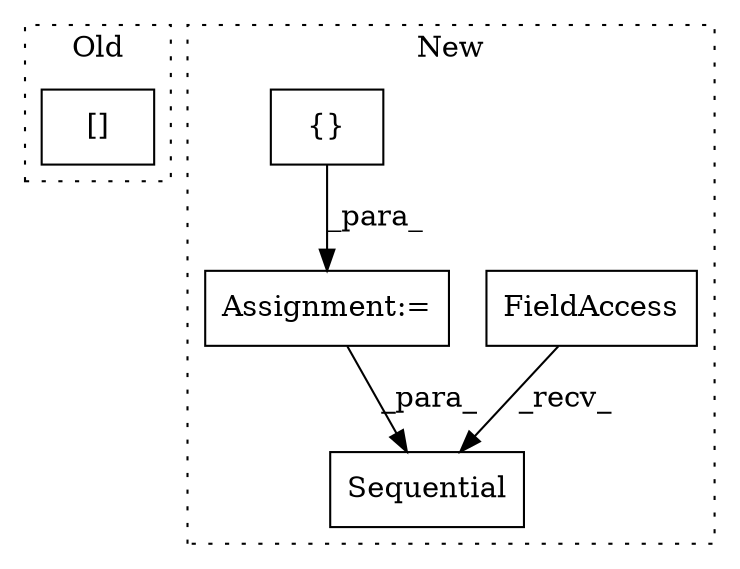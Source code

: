 digraph G {
subgraph cluster0 {
1 [label="[]" a="2" s="10939,10954" l="8,1" shape="box"];
label = "Old";
style="dotted";
}
subgraph cluster1 {
2 [label="Sequential" a="32" s="10998,11018" l="11,1" shape="box"];
3 [label="FieldAccess" a="22" s="10989" l="8" shape="box"];
4 [label="Assignment:=" a="7" s="10603" l="1" shape="box"];
5 [label="{}" a="4" s="10613,10672" l="1,1" shape="box"];
label = "New";
style="dotted";
}
3 -> 2 [label="_recv_"];
4 -> 2 [label="_para_"];
5 -> 4 [label="_para_"];
}